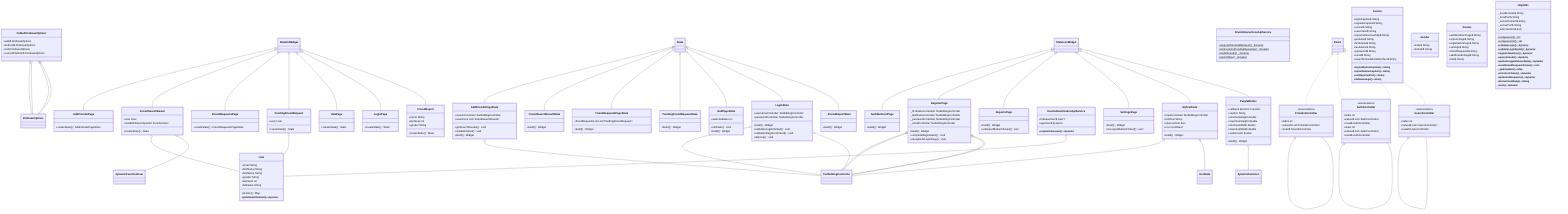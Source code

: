 classDiagram
class DefaultFirebaseOptions
DefaultFirebaseOptions : +web$ FirebaseOptions
DefaultFirebaseOptions o-- FirebaseOptions
DefaultFirebaseOptions : +android$ FirebaseOptions
DefaultFirebaseOptions o-- FirebaseOptions
DefaultFirebaseOptions : +ios$ FirebaseOptions
DefaultFirebaseOptions o-- FirebaseOptions
DefaultFirebaseOptions : +currentPlatform$ FirebaseOptions
DefaultFirebaseOptions o-- FirebaseOptions

class User
User : +email String
User : +firstName String
User : +lastName String
User : +gender String
User : +lastSeen int
User : +fullName String
User : +toJson() Map<String, dynamic>
User : +getValueOrDefault()$ dynamic

class AddFriendsPage
AddFriendsPage : +createState() AddFriendsPageState
StatefulWidget <|-- AddFriendsPage

class AddFriendsPageState
AddFriendsPageState : +searchController TextEditingController
AddFriendsPageState o-- TextEditingController
AddFriendsPageState : +searchList List~FriendSearchResult~
AddFriendsPageState : +getSearchResults() void
AddFriendsPageState : +onAddClicked() void
AddFriendsPageState : +build() Widget
State <|-- AddFriendsPageState

class FriendSearchResult
FriendSearchResult : +user User
FriendSearchResult o-- User
FriendSearchResult : +onAddClicked dynamic FunctionUser
FriendSearchResult o-- dynamic FunctionUser
FriendSearchResult : +createState() State<FriendSearchResult>
StatefulWidget <|-- FriendSearchResult

class FriendSearchResultState
FriendSearchResultState : +build() Widget
State <|-- FriendSearchResultState

class AuthRedirectPage
AuthRedirectPage : +build() Widget
StatelessWidget <|-- AuthRedirectPage

class FriendRequestsPage
FriendRequestsPage : +createState() FriendRequestsPageState
StatefulWidget <|-- FriendRequestsPage

class FriendRequestsPageState
FriendRequestsPageState : +friendRequestsList List~PendingFriendRequest~
FriendRequestsPageState : +build() Widget
State <|-- FriendRequestsPageState

class PendingFriendRequest
PendingFriendRequest : +user User
PendingFriendRequest o-- User
PendingFriendRequest : +createState() State<PendingFriendRequest>
StatefulWidget <|-- PendingFriendRequest

class PendingFriendRequestState
PendingFriendRequestState : +build() Widget
State <|-- PendingFriendRequestState

class HubPage
HubPage : +createState() State<StatefulWidget>
StatefulWidget <|-- HubPage

class HubPageState
HubPageState : +selectedIndex int
HubPageState : +initState() void
HubPageState : +build() Widget
State <|-- HubPageState

class LoginPage
LoginPage : +createState() State<LoginPage>
StatefulWidget <|-- LoginPage

class LoginState
LoginState : +usernameController TextEditingController
LoginState o-- TextEditingController
LoginState : +passwordController TextEditingController
LoginState o-- TextEditingController
LoginState : +build() Widget
LoginState : +onButtonLoginClicked() void
LoginState : +onButtonRegisterClicked() void
LoginState : +dispose() void
State <|-- LoginState

class RegisterPage
RegisterPage : -_firstNameController TextEditingController
RegisterPage o-- TextEditingController
RegisterPage : -_lastNameController TextEditingController
RegisterPage o-- TextEditingController
RegisterPage : -_passwordController TextEditingController
RegisterPage o-- TextEditingController
RegisterPage : -_emailController TextEditingController
RegisterPage o-- TextEditingController
RegisterPage : +build() Widget
RegisterPage : +completeRegistration() void
RegisterPage : +navigateToLoginPage() void
StatelessWidget <|-- RegisterPage

class ReportsPage
ReportsPage : +build() Widget
ReportsPage : +onReportButtonClicked() void
StatelessWidget <|-- ReportsPage

class SettingsPage
SettingsPage : +build() Widget
SettingsPage : +onLogoutButtonClicked() void
StatelessWidget <|-- SettingsPage

class FriendInteractionsApiService
FriendInteractionsApiService : +respondToFriendRequest()$ dynamic
FriendInteractionsApiService : +getIncomingPendingRequests()$ dynamic
FriendInteractionsApiService : +getAllFriends()$ dynamic
FriendInteractionsApiService : +reportOkay()$ dynamic

class FriendsController
<<enumeration>> FriendsController
FriendsController : +index int
FriendsController : +values$ List~FriendsController~
FriendsController : +route$ FriendsController
FriendsController o-- FriendsController
Enum <|.. FriendsController

class UserAuthenticationApiService
UserAuthenticationApiService : +firebaseUser$ User?
UserAuthenticationApiService o-- User
UserAuthenticationApiService : +appUser$ dynamic
UserAuthenticationApiService : +registerNewUser()$ dynamic

class AuthController
<<enumeration>> AuthController
AuthController : +index int
AuthController : +values$ List~AuthController~
AuthController : +route$ AuthController
AuthController o-- AuthController
Enum <|.. AuthController

class Consts
Consts : +loginCaption$ String
Consts : +registerCaption$ String
Consts : +cancel$ String
Consts : +username$ String
Consts : +reportedSuccessfully$ String
Consts : +justNow$ String
Consts : +firstName$ String
Consts : +lastName$ String
Consts : +password$ String
Consts : +email$ String
Consts : +searchFriendsFieldHintText$ String
Consts : +logoutButtonCaption()$ String
Consts : +reportButtonCaption()$ String
Consts : +notReportedYet()$ String
Consts : +xMinutesAgo()$ String

class Gender
Gender : +male$ String
Gender : +female$ String

class Routes
Routes : +authRedirectPage$ String
Routes : +reportsPage$ String
Routes : +registrationPage$ String
Routes : +settings$ String
Routes : +friendRequests$ String
Routes : +addFriendsPage$ String
Routes : +hub$ String

class HttpUtils
HttpUtils : -_localDomain$ String
HttpUtils : -_localPort$ String
HttpUtils : -_serverDomain$ String
HttpUtils : -_serverPort$ String
HttpUtils : -_isProduction$ bool
HttpUtils : +composeUri()$ Uri
HttpUtils : +composeUri2()$ Uri
HttpUtils : +validateLogin()$ dynamic
HttpUtils : +validateLoginByUid()$ dynamic
HttpUtils : +registerNewUser()$ dynamic
HttpUtils : +queryFriends()$ dynamic
HttpUtils : +getFullLoggedInUserData()$ dynamic
HttpUtils : +sendFriendRequestToUser()$ void
HttpUtils : -_getHeaders()$ Map<String, String>
HttpUtils : +storeFcmToken()$ dynamic
HttpUtils : +getFriendRequests()$ dynamic
HttpUtils : +formatJsonBody()$ String
HttpUtils : +post()$ dynamic

class AuthController
<<enumeration>> AuthController
AuthController : +index int
AuthController : +values$ List~AuthController~
AuthController : +route$ AuthController
AuthController o-- AuthController
Enum <|.. AuthController

class UsersController
<<enumeration>> UsersController
UsersController : +index int
UsersController : +values$ List~UsersController~
UsersController : +route$ UsersController
UsersController o-- UsersController
Enum <|.. UsersController

class MyTextField
MyTextField : +inputController TextEditingController
MyTextField o-- TextEditingController
MyTextField : +hintText String
MyTextField : +obscureText bool
MyTextField : +icon IconData?
MyTextField o-- IconData
MyTextField : +build() Widget
StatelessWidget <|-- MyTextField

class PurpleButton
PurpleButton : +callback dynamic Function
PurpleButton o-- dynamic Function
PurpleButton : +caption String
PurpleButton : +minimumHeight double
PurpleButton : +maximumHeight double
PurpleButton : +minimumWidth double
PurpleButton : +maximumWidth double
PurpleButton : +scaleFactor double
PurpleButton : +build() Widget
StatelessWidget <|-- PurpleButton

class FriendReport
FriendReport : +name String
FriendReport : +lastSeen int
FriendReport : +gender String
FriendReport : +createState() State<FriendReport>
StatefulWidget <|-- FriendReport

class _FriendReportState
_FriendReportState : +build() Widget
State <|-- _FriendReportState